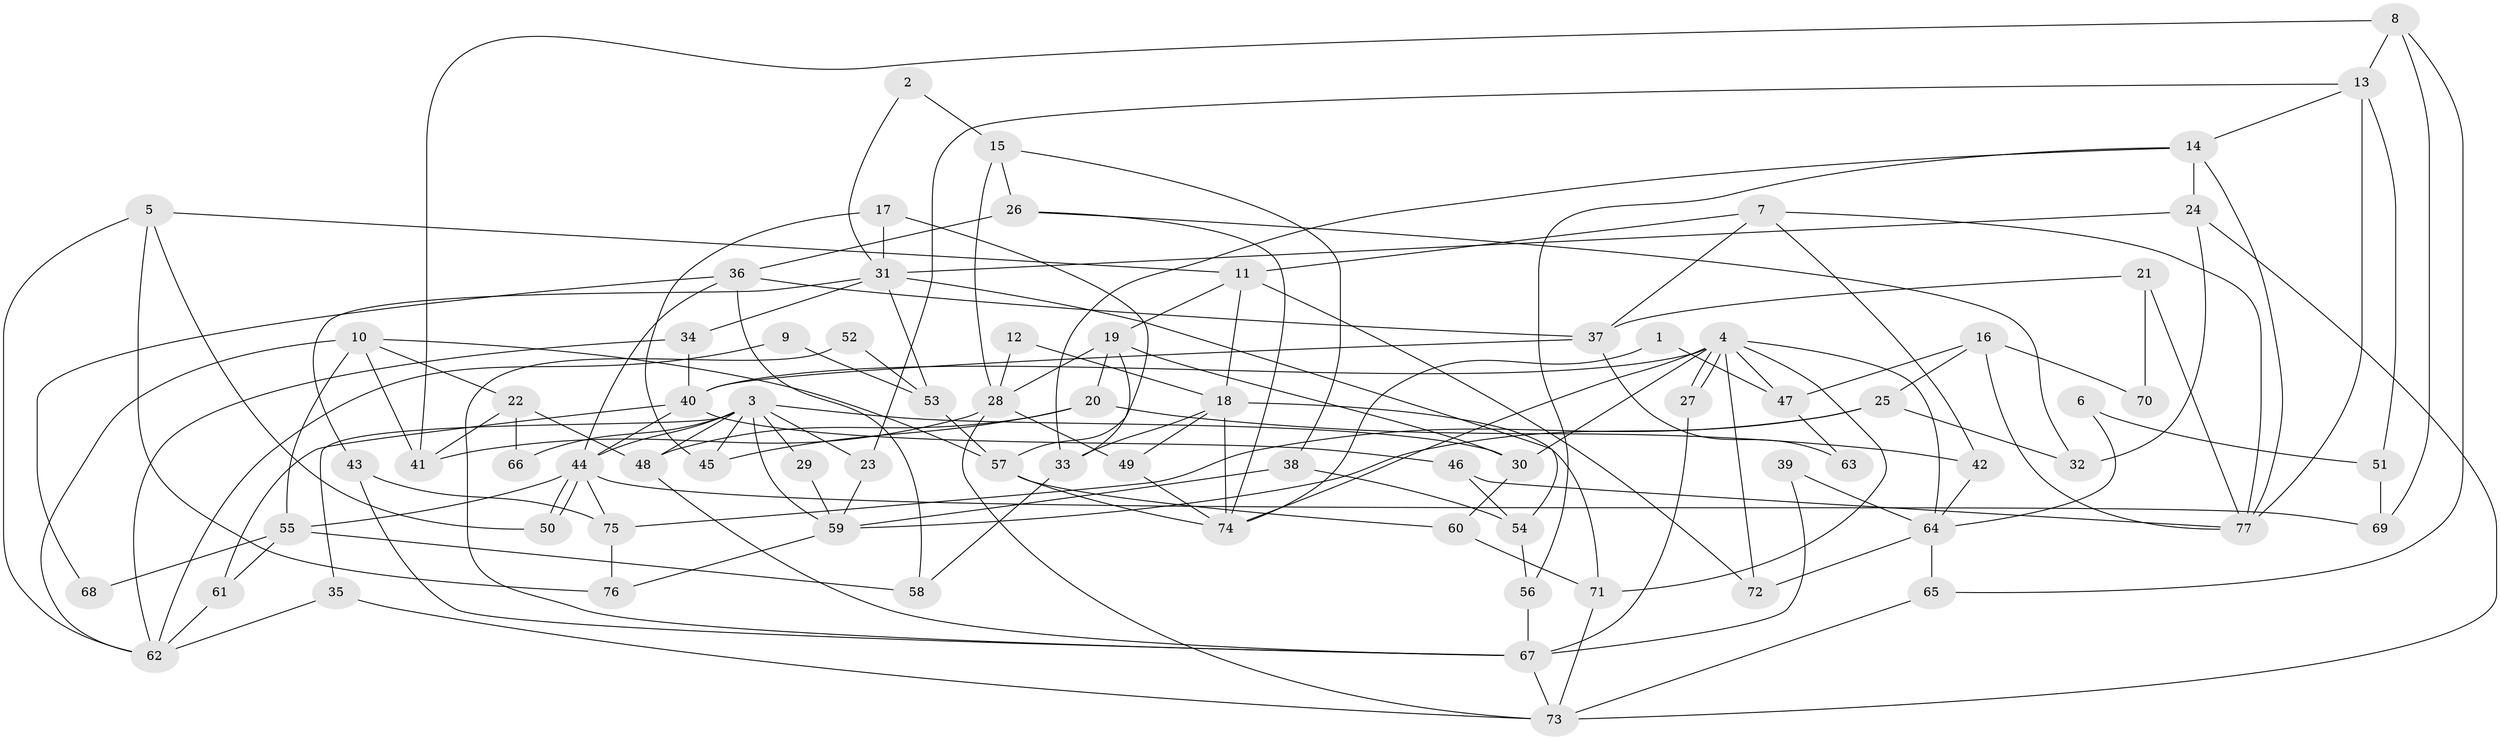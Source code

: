// Generated by graph-tools (version 1.1) at 2025/36/03/09/25 02:36:19]
// undirected, 77 vertices, 154 edges
graph export_dot {
graph [start="1"]
  node [color=gray90,style=filled];
  1;
  2;
  3;
  4;
  5;
  6;
  7;
  8;
  9;
  10;
  11;
  12;
  13;
  14;
  15;
  16;
  17;
  18;
  19;
  20;
  21;
  22;
  23;
  24;
  25;
  26;
  27;
  28;
  29;
  30;
  31;
  32;
  33;
  34;
  35;
  36;
  37;
  38;
  39;
  40;
  41;
  42;
  43;
  44;
  45;
  46;
  47;
  48;
  49;
  50;
  51;
  52;
  53;
  54;
  55;
  56;
  57;
  58;
  59;
  60;
  61;
  62;
  63;
  64;
  65;
  66;
  67;
  68;
  69;
  70;
  71;
  72;
  73;
  74;
  75;
  76;
  77;
  1 -- 74;
  1 -- 47;
  2 -- 15;
  2 -- 31;
  3 -- 44;
  3 -- 59;
  3 -- 23;
  3 -- 29;
  3 -- 30;
  3 -- 35;
  3 -- 45;
  3 -- 48;
  3 -- 66;
  4 -- 74;
  4 -- 27;
  4 -- 27;
  4 -- 30;
  4 -- 40;
  4 -- 47;
  4 -- 64;
  4 -- 71;
  4 -- 72;
  5 -- 11;
  5 -- 62;
  5 -- 50;
  5 -- 76;
  6 -- 51;
  6 -- 64;
  7 -- 11;
  7 -- 77;
  7 -- 37;
  7 -- 42;
  8 -- 13;
  8 -- 41;
  8 -- 65;
  8 -- 69;
  9 -- 53;
  9 -- 62;
  10 -- 57;
  10 -- 62;
  10 -- 22;
  10 -- 41;
  10 -- 55;
  11 -- 72;
  11 -- 19;
  11 -- 18;
  12 -- 28;
  12 -- 18;
  13 -- 14;
  13 -- 23;
  13 -- 51;
  13 -- 77;
  14 -- 77;
  14 -- 33;
  14 -- 24;
  14 -- 56;
  15 -- 28;
  15 -- 26;
  15 -- 38;
  16 -- 77;
  16 -- 25;
  16 -- 47;
  16 -- 70;
  17 -- 45;
  17 -- 57;
  17 -- 31;
  18 -- 49;
  18 -- 33;
  18 -- 71;
  18 -- 74;
  19 -- 30;
  19 -- 20;
  19 -- 28;
  19 -- 33;
  20 -- 48;
  20 -- 42;
  20 -- 45;
  21 -- 77;
  21 -- 37;
  21 -- 70;
  22 -- 41;
  22 -- 48;
  22 -- 66;
  23 -- 59;
  24 -- 73;
  24 -- 31;
  24 -- 32;
  25 -- 59;
  25 -- 75;
  25 -- 32;
  26 -- 36;
  26 -- 32;
  26 -- 74;
  27 -- 67;
  28 -- 73;
  28 -- 41;
  28 -- 49;
  29 -- 59;
  30 -- 60;
  31 -- 34;
  31 -- 43;
  31 -- 53;
  31 -- 54;
  33 -- 58;
  34 -- 40;
  34 -- 62;
  35 -- 62;
  35 -- 73;
  36 -- 44;
  36 -- 58;
  36 -- 37;
  36 -- 68;
  37 -- 40;
  37 -- 63;
  38 -- 54;
  38 -- 59;
  39 -- 64;
  39 -- 67;
  40 -- 44;
  40 -- 46;
  40 -- 61;
  42 -- 64;
  43 -- 67;
  43 -- 75;
  44 -- 50;
  44 -- 50;
  44 -- 55;
  44 -- 69;
  44 -- 75;
  46 -- 54;
  46 -- 77;
  47 -- 63;
  48 -- 67;
  49 -- 74;
  51 -- 69;
  52 -- 53;
  52 -- 67;
  53 -- 57;
  54 -- 56;
  55 -- 58;
  55 -- 61;
  55 -- 68;
  56 -- 67;
  57 -- 74;
  57 -- 60;
  59 -- 76;
  60 -- 71;
  61 -- 62;
  64 -- 65;
  64 -- 72;
  65 -- 73;
  67 -- 73;
  71 -- 73;
  75 -- 76;
}
